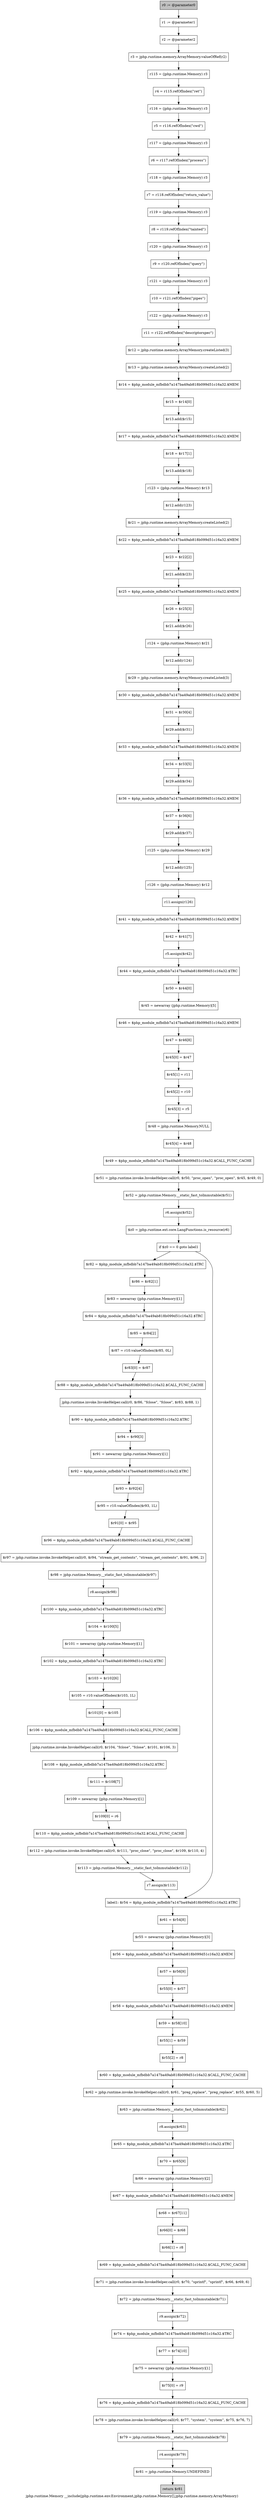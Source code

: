digraph "jphp.runtime.Memory __include(jphp.runtime.env.Environment,jphp.runtime.Memory[],jphp.runtime.memory.ArrayMemory)" {
    label="jphp.runtime.Memory __include(jphp.runtime.env.Environment,jphp.runtime.Memory[],jphp.runtime.memory.ArrayMemory)";
    node [shape=box];
    "0" [style=filled,fillcolor=gray,label="r0 := @parameter0",];
    "1" [label="r1 := @parameter1",];
    "0"->"1";
    "2" [label="r2 := @parameter2",];
    "1"->"2";
    "3" [label="r3 = jphp.runtime.memory.ArrayMemory.valueOfRef(r2)",];
    "2"->"3";
    "4" [label="r115 = (jphp.runtime.Memory) r3",];
    "3"->"4";
    "5" [label="r4 = r115.refOfIndex(\"ret\")",];
    "4"->"5";
    "6" [label="r116 = (jphp.runtime.Memory) r3",];
    "5"->"6";
    "7" [label="r5 = r116.refOfIndex(\"cwd\")",];
    "6"->"7";
    "8" [label="r117 = (jphp.runtime.Memory) r3",];
    "7"->"8";
    "9" [label="r6 = r117.refOfIndex(\"process\")",];
    "8"->"9";
    "10" [label="r118 = (jphp.runtime.Memory) r3",];
    "9"->"10";
    "11" [label="r7 = r118.refOfIndex(\"return_value\")",];
    "10"->"11";
    "12" [label="r119 = (jphp.runtime.Memory) r3",];
    "11"->"12";
    "13" [label="r8 = r119.refOfIndex(\"tainted\")",];
    "12"->"13";
    "14" [label="r120 = (jphp.runtime.Memory) r3",];
    "13"->"14";
    "15" [label="r9 = r120.refOfIndex(\"query\")",];
    "14"->"15";
    "16" [label="r121 = (jphp.runtime.Memory) r3",];
    "15"->"16";
    "17" [label="r10 = r121.refOfIndex(\"pipes\")",];
    "16"->"17";
    "18" [label="r122 = (jphp.runtime.Memory) r3",];
    "17"->"18";
    "19" [label="r11 = r122.refOfIndex(\"descriptorspec\")",];
    "18"->"19";
    "20" [label="$r12 = jphp.runtime.memory.ArrayMemory.createListed(3)",];
    "19"->"20";
    "21" [label="$r13 = jphp.runtime.memory.ArrayMemory.createListed(2)",];
    "20"->"21";
    "22" [label="$r14 = $php_module_mfbdbb7a147ba49ab818b099d51c16a32.$MEM",];
    "21"->"22";
    "23" [label="$r15 = $r14[0]",];
    "22"->"23";
    "24" [label="$r13.add($r15)",];
    "23"->"24";
    "25" [label="$r17 = $php_module_mfbdbb7a147ba49ab818b099d51c16a32.$MEM",];
    "24"->"25";
    "26" [label="$r18 = $r17[1]",];
    "25"->"26";
    "27" [label="$r13.add($r18)",];
    "26"->"27";
    "28" [label="r123 = (jphp.runtime.Memory) $r13",];
    "27"->"28";
    "29" [label="$r12.add(r123)",];
    "28"->"29";
    "30" [label="$r21 = jphp.runtime.memory.ArrayMemory.createListed(2)",];
    "29"->"30";
    "31" [label="$r22 = $php_module_mfbdbb7a147ba49ab818b099d51c16a32.$MEM",];
    "30"->"31";
    "32" [label="$r23 = $r22[2]",];
    "31"->"32";
    "33" [label="$r21.add($r23)",];
    "32"->"33";
    "34" [label="$r25 = $php_module_mfbdbb7a147ba49ab818b099d51c16a32.$MEM",];
    "33"->"34";
    "35" [label="$r26 = $r25[3]",];
    "34"->"35";
    "36" [label="$r21.add($r26)",];
    "35"->"36";
    "37" [label="r124 = (jphp.runtime.Memory) $r21",];
    "36"->"37";
    "38" [label="$r12.add(r124)",];
    "37"->"38";
    "39" [label="$r29 = jphp.runtime.memory.ArrayMemory.createListed(3)",];
    "38"->"39";
    "40" [label="$r30 = $php_module_mfbdbb7a147ba49ab818b099d51c16a32.$MEM",];
    "39"->"40";
    "41" [label="$r31 = $r30[4]",];
    "40"->"41";
    "42" [label="$r29.add($r31)",];
    "41"->"42";
    "43" [label="$r33 = $php_module_mfbdbb7a147ba49ab818b099d51c16a32.$MEM",];
    "42"->"43";
    "44" [label="$r34 = $r33[5]",];
    "43"->"44";
    "45" [label="$r29.add($r34)",];
    "44"->"45";
    "46" [label="$r36 = $php_module_mfbdbb7a147ba49ab818b099d51c16a32.$MEM",];
    "45"->"46";
    "47" [label="$r37 = $r36[6]",];
    "46"->"47";
    "48" [label="$r29.add($r37)",];
    "47"->"48";
    "49" [label="r125 = (jphp.runtime.Memory) $r29",];
    "48"->"49";
    "50" [label="$r12.add(r125)",];
    "49"->"50";
    "51" [label="r126 = (jphp.runtime.Memory) $r12",];
    "50"->"51";
    "52" [label="r11.assign(r126)",];
    "51"->"52";
    "53" [label="$r41 = $php_module_mfbdbb7a147ba49ab818b099d51c16a32.$MEM",];
    "52"->"53";
    "54" [label="$r42 = $r41[7]",];
    "53"->"54";
    "55" [label="r5.assign($r42)",];
    "54"->"55";
    "56" [label="$r44 = $php_module_mfbdbb7a147ba49ab818b099d51c16a32.$TRC",];
    "55"->"56";
    "57" [label="$r50 = $r44[0]",];
    "56"->"57";
    "58" [label="$r45 = newarray (jphp.runtime.Memory)[5]",];
    "57"->"58";
    "59" [label="$r46 = $php_module_mfbdbb7a147ba49ab818b099d51c16a32.$MEM",];
    "58"->"59";
    "60" [label="$r47 = $r46[8]",];
    "59"->"60";
    "61" [label="$r45[0] = $r47",];
    "60"->"61";
    "62" [label="$r45[1] = r11",];
    "61"->"62";
    "63" [label="$r45[2] = r10",];
    "62"->"63";
    "64" [label="$r45[3] = r5",];
    "63"->"64";
    "65" [label="$r48 = jphp.runtime.Memory.NULL",];
    "64"->"65";
    "66" [label="$r45[4] = $r48",];
    "65"->"66";
    "67" [label="$r49 = $php_module_mfbdbb7a147ba49ab818b099d51c16a32.$CALL_FUNC_CACHE",];
    "66"->"67";
    "68" [label="$r51 = jphp.runtime.invoke.InvokeHelper.call(r0, $r50, \"proc_open\", \"proc_open\", $r45, $r49, 0)",];
    "67"->"68";
    "69" [label="$r52 = jphp.runtime.Memory.__static_fast_toImmutable($r51)",];
    "68"->"69";
    "70" [label="r6.assign($r52)",];
    "69"->"70";
    "71" [label="$z0 = jphp.runtime.ext.core.LangFunctions.is_resource(r6)",];
    "70"->"71";
    "72" [label="if $z0 == 0 goto label1",];
    "71"->"72";
    "73" [label="$r82 = $php_module_mfbdbb7a147ba49ab818b099d51c16a32.$TRC",];
    "72"->"73";
    "110" [label="label1: $r54 = $php_module_mfbdbb7a147ba49ab818b099d51c16a32.$TRC",];
    "72"->"110";
    "74" [label="$r86 = $r82[1]",];
    "73"->"74";
    "75" [label="$r83 = newarray (jphp.runtime.Memory)[1]",];
    "74"->"75";
    "76" [label="$r84 = $php_module_mfbdbb7a147ba49ab818b099d51c16a32.$TRC",];
    "75"->"76";
    "77" [label="$r85 = $r84[2]",];
    "76"->"77";
    "78" [label="$r87 = r10.valueOfIndex($r85, 0L)",];
    "77"->"78";
    "79" [label="$r83[0] = $r87",];
    "78"->"79";
    "80" [label="$r88 = $php_module_mfbdbb7a147ba49ab818b099d51c16a32.$CALL_FUNC_CACHE",];
    "79"->"80";
    "81" [label="jphp.runtime.invoke.InvokeHelper.call(r0, $r86, \"fclose\", \"fclose\", $r83, $r88, 1)",];
    "80"->"81";
    "82" [label="$r90 = $php_module_mfbdbb7a147ba49ab818b099d51c16a32.$TRC",];
    "81"->"82";
    "83" [label="$r94 = $r90[3]",];
    "82"->"83";
    "84" [label="$r91 = newarray (jphp.runtime.Memory)[1]",];
    "83"->"84";
    "85" [label="$r92 = $php_module_mfbdbb7a147ba49ab818b099d51c16a32.$TRC",];
    "84"->"85";
    "86" [label="$r93 = $r92[4]",];
    "85"->"86";
    "87" [label="$r95 = r10.valueOfIndex($r93, 1L)",];
    "86"->"87";
    "88" [label="$r91[0] = $r95",];
    "87"->"88";
    "89" [label="$r96 = $php_module_mfbdbb7a147ba49ab818b099d51c16a32.$CALL_FUNC_CACHE",];
    "88"->"89";
    "90" [label="$r97 = jphp.runtime.invoke.InvokeHelper.call(r0, $r94, \"stream_get_contents\", \"stream_get_contents\", $r91, $r96, 2)",];
    "89"->"90";
    "91" [label="$r98 = jphp.runtime.Memory.__static_fast_toImmutable($r97)",];
    "90"->"91";
    "92" [label="r8.assign($r98)",];
    "91"->"92";
    "93" [label="$r100 = $php_module_mfbdbb7a147ba49ab818b099d51c16a32.$TRC",];
    "92"->"93";
    "94" [label="$r104 = $r100[5]",];
    "93"->"94";
    "95" [label="$r101 = newarray (jphp.runtime.Memory)[1]",];
    "94"->"95";
    "96" [label="$r102 = $php_module_mfbdbb7a147ba49ab818b099d51c16a32.$TRC",];
    "95"->"96";
    "97" [label="$r103 = $r102[6]",];
    "96"->"97";
    "98" [label="$r105 = r10.valueOfIndex($r103, 1L)",];
    "97"->"98";
    "99" [label="$r101[0] = $r105",];
    "98"->"99";
    "100" [label="$r106 = $php_module_mfbdbb7a147ba49ab818b099d51c16a32.$CALL_FUNC_CACHE",];
    "99"->"100";
    "101" [label="jphp.runtime.invoke.InvokeHelper.call(r0, $r104, \"fclose\", \"fclose\", $r101, $r106, 3)",];
    "100"->"101";
    "102" [label="$r108 = $php_module_mfbdbb7a147ba49ab818b099d51c16a32.$TRC",];
    "101"->"102";
    "103" [label="$r111 = $r108[7]",];
    "102"->"103";
    "104" [label="$r109 = newarray (jphp.runtime.Memory)[1]",];
    "103"->"104";
    "105" [label="$r109[0] = r6",];
    "104"->"105";
    "106" [label="$r110 = $php_module_mfbdbb7a147ba49ab818b099d51c16a32.$CALL_FUNC_CACHE",];
    "105"->"106";
    "107" [label="$r112 = jphp.runtime.invoke.InvokeHelper.call(r0, $r111, \"proc_close\", \"proc_close\", $r109, $r110, 4)",];
    "106"->"107";
    "108" [label="$r113 = jphp.runtime.Memory.__static_fast_toImmutable($r112)",];
    "107"->"108";
    "109" [label="r7.assign($r113)",];
    "108"->"109";
    "109"->"110";
    "111" [label="$r61 = $r54[8]",];
    "110"->"111";
    "112" [label="$r55 = newarray (jphp.runtime.Memory)[3]",];
    "111"->"112";
    "113" [label="$r56 = $php_module_mfbdbb7a147ba49ab818b099d51c16a32.$MEM",];
    "112"->"113";
    "114" [label="$r57 = $r56[9]",];
    "113"->"114";
    "115" [label="$r55[0] = $r57",];
    "114"->"115";
    "116" [label="$r58 = $php_module_mfbdbb7a147ba49ab818b099d51c16a32.$MEM",];
    "115"->"116";
    "117" [label="$r59 = $r58[10]",];
    "116"->"117";
    "118" [label="$r55[1] = $r59",];
    "117"->"118";
    "119" [label="$r55[2] = r8",];
    "118"->"119";
    "120" [label="$r60 = $php_module_mfbdbb7a147ba49ab818b099d51c16a32.$CALL_FUNC_CACHE",];
    "119"->"120";
    "121" [label="$r62 = jphp.runtime.invoke.InvokeHelper.call(r0, $r61, \"preg_replace\", \"preg_replace\", $r55, $r60, 5)",];
    "120"->"121";
    "122" [label="$r63 = jphp.runtime.Memory.__static_fast_toImmutable($r62)",];
    "121"->"122";
    "123" [label="r8.assign($r63)",];
    "122"->"123";
    "124" [label="$r65 = $php_module_mfbdbb7a147ba49ab818b099d51c16a32.$TRC",];
    "123"->"124";
    "125" [label="$r70 = $r65[9]",];
    "124"->"125";
    "126" [label="$r66 = newarray (jphp.runtime.Memory)[2]",];
    "125"->"126";
    "127" [label="$r67 = $php_module_mfbdbb7a147ba49ab818b099d51c16a32.$MEM",];
    "126"->"127";
    "128" [label="$r68 = $r67[11]",];
    "127"->"128";
    "129" [label="$r66[0] = $r68",];
    "128"->"129";
    "130" [label="$r66[1] = r8",];
    "129"->"130";
    "131" [label="$r69 = $php_module_mfbdbb7a147ba49ab818b099d51c16a32.$CALL_FUNC_CACHE",];
    "130"->"131";
    "132" [label="$r71 = jphp.runtime.invoke.InvokeHelper.call(r0, $r70, \"sprintf\", \"sprintf\", $r66, $r69, 6)",];
    "131"->"132";
    "133" [label="$r72 = jphp.runtime.Memory.__static_fast_toImmutable($r71)",];
    "132"->"133";
    "134" [label="r9.assign($r72)",];
    "133"->"134";
    "135" [label="$r74 = $php_module_mfbdbb7a147ba49ab818b099d51c16a32.$TRC",];
    "134"->"135";
    "136" [label="$r77 = $r74[10]",];
    "135"->"136";
    "137" [label="$r75 = newarray (jphp.runtime.Memory)[1]",];
    "136"->"137";
    "138" [label="$r75[0] = r9",];
    "137"->"138";
    "139" [label="$r76 = $php_module_mfbdbb7a147ba49ab818b099d51c16a32.$CALL_FUNC_CACHE",];
    "138"->"139";
    "140" [label="$r78 = jphp.runtime.invoke.InvokeHelper.call(r0, $r77, \"system\", \"system\", $r75, $r76, 7)",];
    "139"->"140";
    "141" [label="$r79 = jphp.runtime.Memory.__static_fast_toImmutable($r78)",];
    "140"->"141";
    "142" [label="r4.assign($r79)",];
    "141"->"142";
    "143" [label="$r81 = jphp.runtime.Memory.UNDEFINED",];
    "142"->"143";
    "144" [style=filled,fillcolor=lightgray,label="return $r81",];
    "143"->"144";
}
